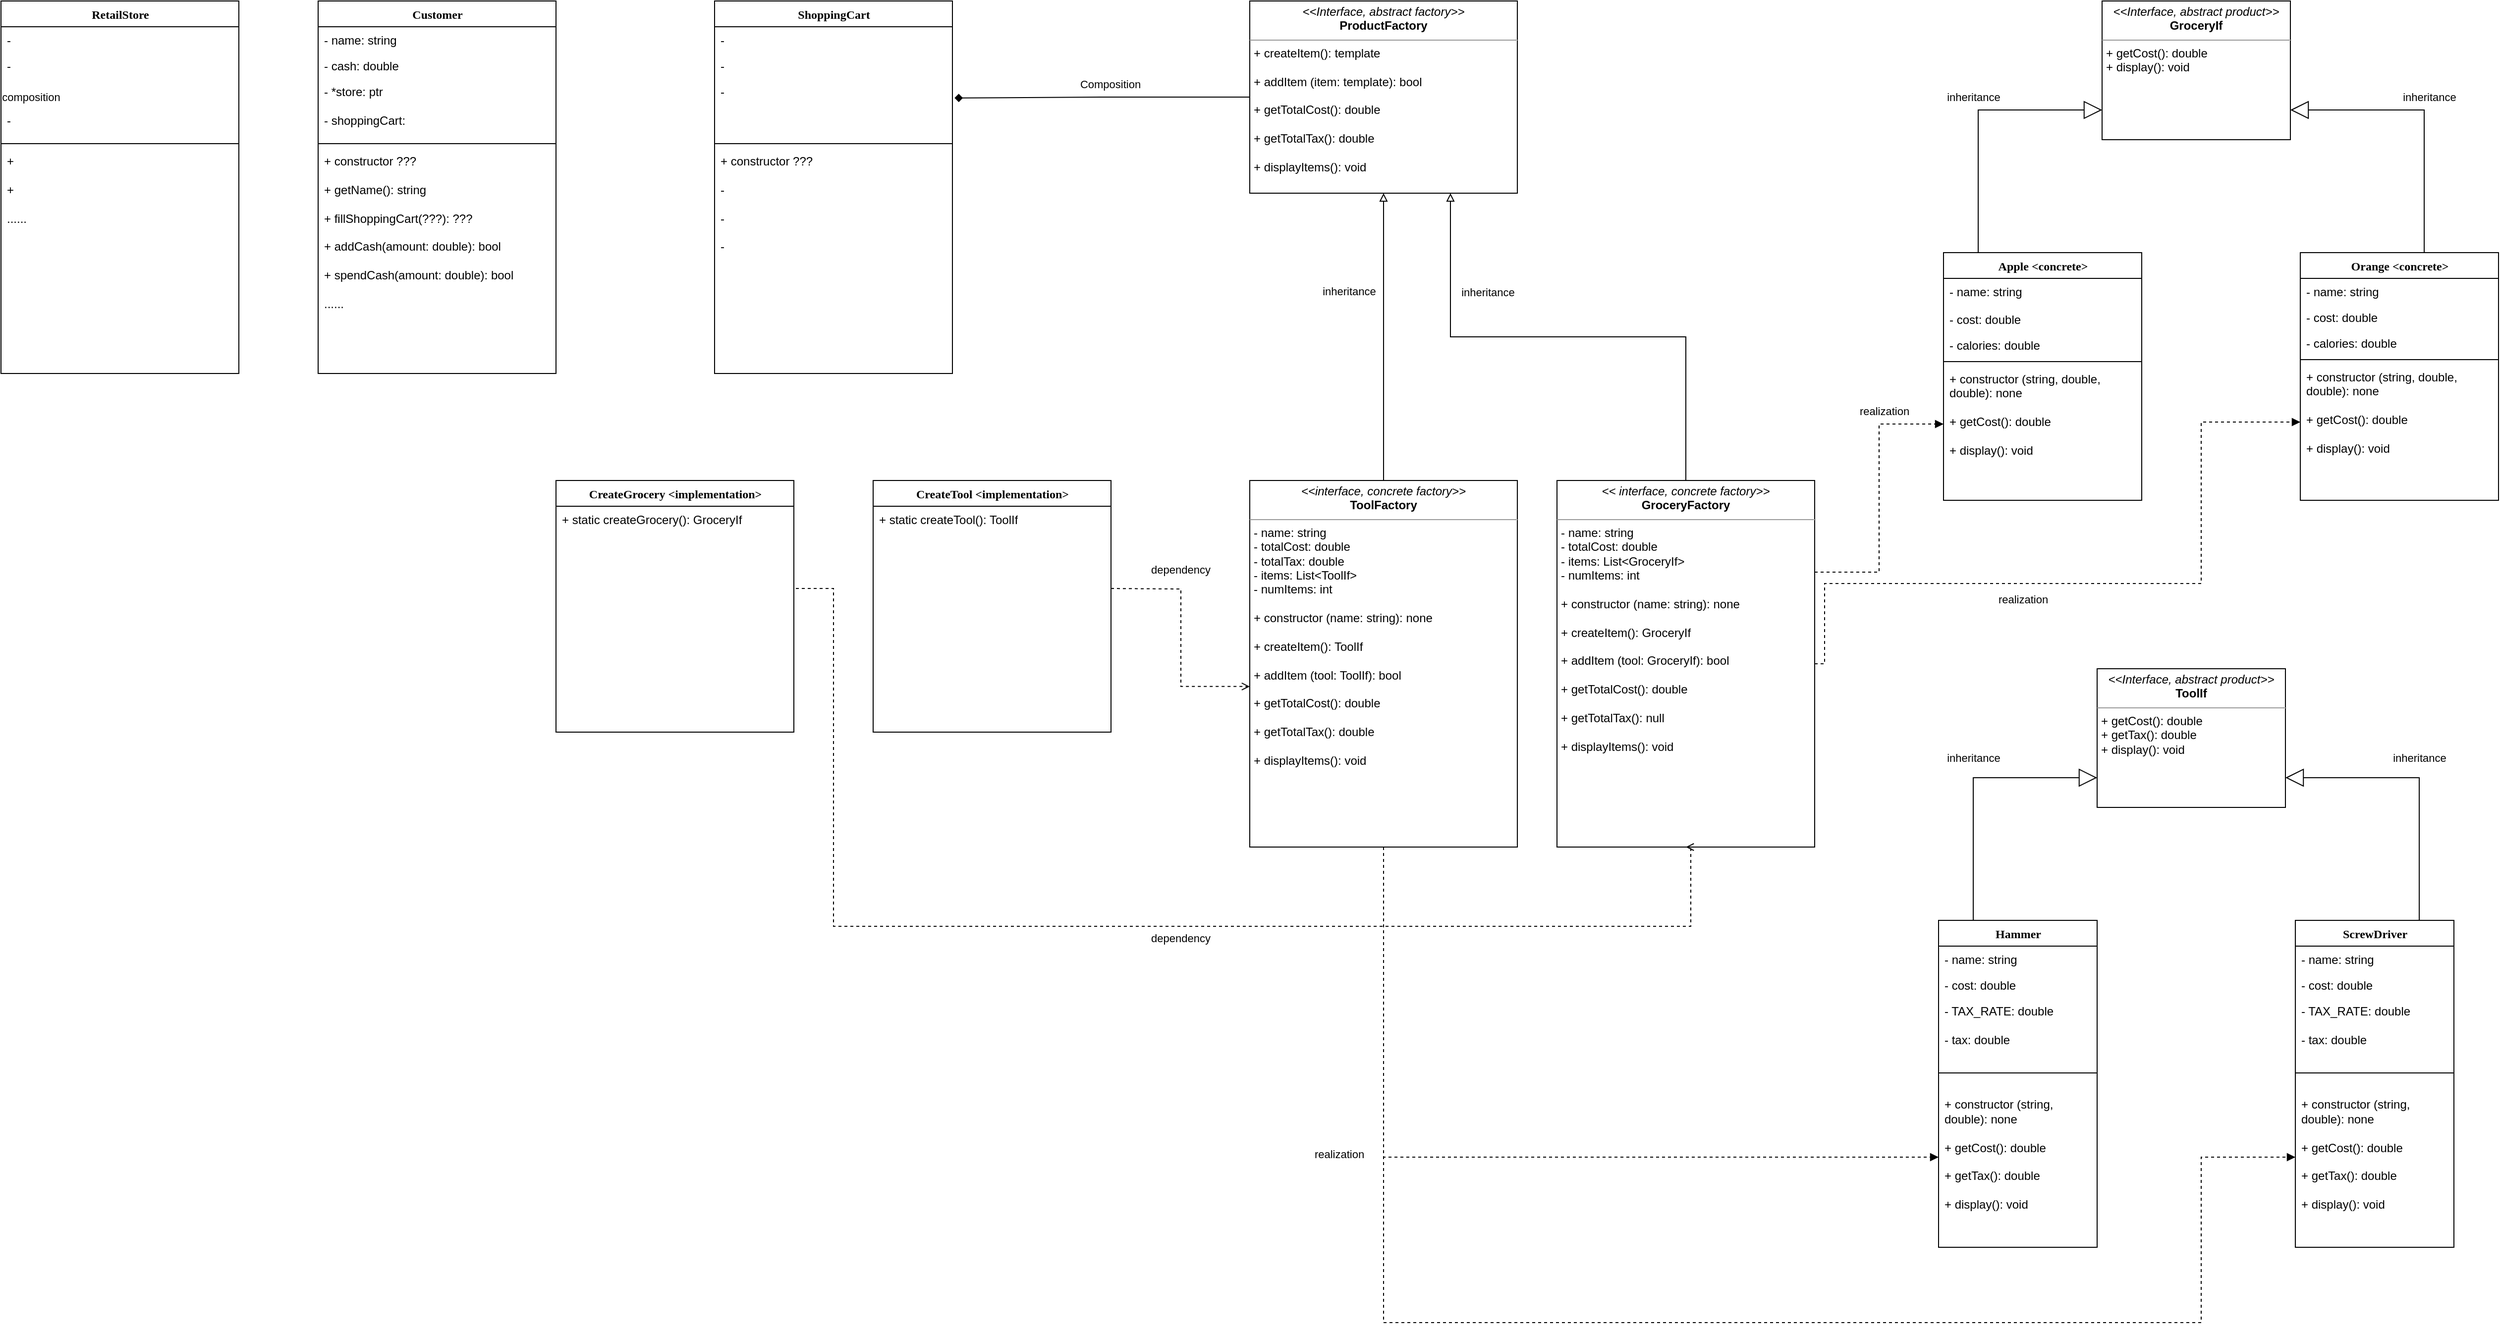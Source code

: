 <mxfile version="24.7.8">
  <diagram name="Page-1" id="6133507b-19e7-1e82-6fc7-422aa6c4b21f">
    <mxGraphModel dx="3761" dy="1200" grid="1" gridSize="10" guides="1" tooltips="1" connect="1" arrows="1" fold="1" page="0" pageScale="1" pageWidth="1100" pageHeight="850" background="none" math="0" shadow="0">
      <root>
        <mxCell id="0" />
        <mxCell id="1" parent="0" />
        <mxCell id="b94bc138ca980ef-13" style="edgeStyle=orthogonalEdgeStyle;rounded=0;html=1;labelBackgroundColor=none;startArrow=none;startFill=0;startSize=8;endArrow=block;endFill=0;endSize=16;fontFamily=Verdana;fontSize=12;" parent="1" source="235556782a83e6d0-1" target="b94bc138ca980ef-1" edge="1">
          <mxGeometry relative="1" as="geometry">
            <Array as="points">
              <mxPoint x="115" y="336" />
            </Array>
          </mxGeometry>
        </mxCell>
        <mxCell id="235556782a83e6d0-1" value="Apple &amp;lt;concrete&amp;gt;&lt;div&gt;&lt;br&gt;&lt;/div&gt;" style="swimlane;html=1;fontStyle=1;align=center;verticalAlign=top;childLayout=stackLayout;horizontal=1;startSize=26;horizontalStack=0;resizeParent=1;resizeLast=0;collapsible=1;marginBottom=0;swimlaneFillColor=default;rounded=0;shadow=0;comic=0;labelBackgroundColor=none;strokeWidth=1;fillColor=none;fontFamily=Verdana;fontSize=12" parent="1" vertex="1">
          <mxGeometry x="80" y="480" width="200" height="250" as="geometry">
            <mxRectangle x="80" y="480" width="70" height="30" as="alternateBounds" />
          </mxGeometry>
        </mxCell>
        <mxCell id="235556782a83e6d0-2" value="- name: string" style="text;html=1;strokeColor=none;fillColor=none;align=left;verticalAlign=top;spacingLeft=4;spacingRight=4;whiteSpace=wrap;overflow=hidden;rotatable=0;points=[[0,0.5],[1,0.5]];portConstraint=eastwest;" parent="235556782a83e6d0-1" vertex="1">
          <mxGeometry y="26" width="200" height="28" as="geometry" />
        </mxCell>
        <mxCell id="235556782a83e6d0-3" value="- cost: double" style="text;html=1;strokeColor=none;fillColor=none;align=left;verticalAlign=top;spacingLeft=4;spacingRight=4;whiteSpace=wrap;overflow=hidden;rotatable=0;points=[[0,0.5],[1,0.5]];portConstraint=eastwest;" parent="235556782a83e6d0-1" vertex="1">
          <mxGeometry y="54" width="200" height="26" as="geometry" />
        </mxCell>
        <mxCell id="235556782a83e6d0-5" value="- calories: double" style="text;html=1;strokeColor=none;fillColor=none;align=left;verticalAlign=top;spacingLeft=4;spacingRight=4;whiteSpace=wrap;overflow=hidden;rotatable=0;points=[[0,0.5],[1,0.5]];portConstraint=eastwest;" parent="235556782a83e6d0-1" vertex="1">
          <mxGeometry y="80" width="200" height="26" as="geometry" />
        </mxCell>
        <mxCell id="235556782a83e6d0-6" value="" style="line;html=1;strokeWidth=1;fillColor=none;align=left;verticalAlign=middle;spacingTop=-1;spacingLeft=3;spacingRight=3;rotatable=0;labelPosition=right;points=[];portConstraint=eastwest;" parent="235556782a83e6d0-1" vertex="1">
          <mxGeometry y="106" width="200" height="8" as="geometry" />
        </mxCell>
        <mxCell id="235556782a83e6d0-7" value="+ constructor (string, double, double): none&lt;div&gt;&lt;br&gt;&lt;/div&gt;&lt;div&gt;+ getCost(): double&lt;/div&gt;&lt;div&gt;&lt;br&gt;&lt;/div&gt;&lt;div&gt;+ display(): void&lt;/div&gt;" style="text;html=1;strokeColor=none;fillColor=none;align=left;verticalAlign=top;spacingLeft=4;spacingRight=4;whiteSpace=wrap;overflow=hidden;rotatable=0;points=[[0,0.5],[1,0.5]];portConstraint=eastwest;" parent="235556782a83e6d0-1" vertex="1">
          <mxGeometry y="114" width="200" height="118" as="geometry" />
        </mxCell>
        <mxCell id="b94bc138ca980ef-11" style="edgeStyle=orthogonalEdgeStyle;rounded=0;html=1;labelBackgroundColor=none;startArrow=none;startFill=0;startSize=8;endArrow=block;endFill=0;endSize=16;fontFamily=Verdana;fontSize=12;" parent="1" target="b94bc138ca980ef-1" edge="1">
          <mxGeometry relative="1" as="geometry">
            <Array as="points">
              <mxPoint x="565" y="336" />
            </Array>
            <mxPoint x="565.026" y="480" as="sourcePoint" />
          </mxGeometry>
        </mxCell>
        <mxCell id="b94bc138ca980ef-1" value="&lt;p style=&quot;margin:0px;margin-top:4px;text-align:center;&quot;&gt;&lt;i&gt;&amp;lt;&amp;lt;Interface, abstract product&amp;gt;&amp;gt;&lt;/i&gt;&lt;br&gt;&lt;b&gt;GroceryIf&lt;/b&gt;&lt;/p&gt;&lt;hr size=&quot;1&quot;&gt;&lt;p style=&quot;margin:0px;margin-left:4px;&quot;&gt;+ getCost(): double&lt;br&gt;+ display(): void&lt;/p&gt;" style="verticalAlign=top;align=left;overflow=fill;fontSize=12;fontFamily=Helvetica;html=1;rounded=0;shadow=0;comic=0;labelBackgroundColor=none;strokeWidth=1;fillColor=default;strokeColor=default;" parent="1" vertex="1">
          <mxGeometry x="240" y="226" width="190" height="140" as="geometry" />
        </mxCell>
        <mxCell id="1g8ejd1-ZrpE7FvbcSLg-5" value="Orange &amp;lt;concrete&amp;gt;" style="swimlane;html=1;fontStyle=1;align=center;verticalAlign=top;childLayout=stackLayout;horizontal=1;startSize=26;horizontalStack=0;resizeParent=1;resizeLast=0;collapsible=1;marginBottom=0;swimlaneFillColor=default;rounded=0;shadow=0;comic=0;labelBackgroundColor=none;strokeWidth=1;fillColor=none;fontFamily=Verdana;fontSize=12" parent="1" vertex="1">
          <mxGeometry x="440" y="480" width="200" height="250" as="geometry">
            <mxRectangle x="440" y="480" width="80" height="30" as="alternateBounds" />
          </mxGeometry>
        </mxCell>
        <mxCell id="1g8ejd1-ZrpE7FvbcSLg-6" value="- name: string" style="text;html=1;strokeColor=none;fillColor=none;align=left;verticalAlign=top;spacingLeft=4;spacingRight=4;whiteSpace=wrap;overflow=hidden;rotatable=0;points=[[0,0.5],[1,0.5]];portConstraint=eastwest;" parent="1g8ejd1-ZrpE7FvbcSLg-5" vertex="1">
          <mxGeometry y="26" width="200" height="26" as="geometry" />
        </mxCell>
        <mxCell id="1g8ejd1-ZrpE7FvbcSLg-7" value="- cost: double" style="text;html=1;strokeColor=none;fillColor=none;align=left;verticalAlign=top;spacingLeft=4;spacingRight=4;whiteSpace=wrap;overflow=hidden;rotatable=0;points=[[0,0.5],[1,0.5]];portConstraint=eastwest;" parent="1g8ejd1-ZrpE7FvbcSLg-5" vertex="1">
          <mxGeometry y="52" width="200" height="26" as="geometry" />
        </mxCell>
        <mxCell id="1g8ejd1-ZrpE7FvbcSLg-8" value="- calories: double" style="text;html=1;strokeColor=none;fillColor=none;align=left;verticalAlign=top;spacingLeft=4;spacingRight=4;whiteSpace=wrap;overflow=hidden;rotatable=0;points=[[0,0.5],[1,0.5]];portConstraint=eastwest;" parent="1g8ejd1-ZrpE7FvbcSLg-5" vertex="1">
          <mxGeometry y="78" width="200" height="26" as="geometry" />
        </mxCell>
        <mxCell id="1g8ejd1-ZrpE7FvbcSLg-9" value="" style="line;html=1;strokeWidth=1;fillColor=none;align=left;verticalAlign=middle;spacingTop=-1;spacingLeft=3;spacingRight=3;rotatable=0;labelPosition=right;points=[];portConstraint=eastwest;" parent="1g8ejd1-ZrpE7FvbcSLg-5" vertex="1">
          <mxGeometry y="104" width="200" height="8" as="geometry" />
        </mxCell>
        <mxCell id="1g8ejd1-ZrpE7FvbcSLg-10" value="+ constructor (string, double, double): none&lt;div&gt;&lt;br&gt;&lt;/div&gt;&lt;div&gt;+ getCost(): double&lt;/div&gt;&lt;div&gt;&lt;br&gt;&lt;/div&gt;&lt;div&gt;+ display(): void&lt;/div&gt;" style="text;html=1;strokeColor=none;fillColor=none;align=left;verticalAlign=top;spacingLeft=4;spacingRight=4;whiteSpace=wrap;overflow=hidden;rotatable=0;points=[[0,0.5],[1,0.5]];portConstraint=eastwest;" parent="1g8ejd1-ZrpE7FvbcSLg-5" vertex="1">
          <mxGeometry y="112" width="200" height="118" as="geometry" />
        </mxCell>
        <mxCell id="1g8ejd1-ZrpE7FvbcSLg-11" style="edgeStyle=orthogonalEdgeStyle;rounded=0;html=1;labelBackgroundColor=none;startArrow=none;startFill=0;startSize=8;endArrow=block;endFill=0;endSize=16;fontFamily=Verdana;fontSize=12;" parent="1" source="1g8ejd1-ZrpE7FvbcSLg-12" target="1g8ejd1-ZrpE7FvbcSLg-19" edge="1">
          <mxGeometry relative="1" as="geometry">
            <Array as="points">
              <mxPoint x="110" y="1010" />
            </Array>
          </mxGeometry>
        </mxCell>
        <mxCell id="1g8ejd1-ZrpE7FvbcSLg-85" value="inheritance" style="edgeLabel;html=1;align=center;verticalAlign=middle;resizable=0;points=[];" parent="1g8ejd1-ZrpE7FvbcSLg-11" vertex="1" connectable="0">
          <mxGeometry x="0.162" y="-1" relative="1" as="geometry">
            <mxPoint x="-13" y="-21" as="offset" />
          </mxGeometry>
        </mxCell>
        <mxCell id="1g8ejd1-ZrpE7FvbcSLg-12" value="Hammer" style="swimlane;html=1;fontStyle=1;align=center;verticalAlign=top;childLayout=stackLayout;horizontal=1;startSize=26;horizontalStack=0;resizeParent=1;resizeLast=0;collapsible=1;marginBottom=0;swimlaneFillColor=default;rounded=0;shadow=0;comic=0;labelBackgroundColor=none;strokeWidth=1;fillColor=none;fontFamily=Verdana;fontSize=12;movable=1;resizable=1;rotatable=1;deletable=1;editable=1;locked=0;connectable=1;swimlaneLine=1;" parent="1" vertex="1">
          <mxGeometry x="75" y="1154" width="160" height="330" as="geometry">
            <mxRectangle x="75" y="1154" width="90" height="30" as="alternateBounds" />
          </mxGeometry>
        </mxCell>
        <mxCell id="1g8ejd1-ZrpE7FvbcSLg-13" value="- name: string" style="text;html=1;strokeColor=none;fillColor=none;align=left;verticalAlign=top;spacingLeft=4;spacingRight=4;whiteSpace=wrap;overflow=hidden;rotatable=0;points=[[0,0.5],[1,0.5]];portConstraint=eastwest;" parent="1g8ejd1-ZrpE7FvbcSLg-12" vertex="1">
          <mxGeometry y="26" width="160" height="26" as="geometry" />
        </mxCell>
        <mxCell id="1g8ejd1-ZrpE7FvbcSLg-14" value="- cost: double" style="text;html=1;strokeColor=none;fillColor=none;align=left;verticalAlign=top;spacingLeft=4;spacingRight=4;whiteSpace=wrap;overflow=hidden;rotatable=0;points=[[0,0.5],[1,0.5]];portConstraint=eastwest;" parent="1g8ejd1-ZrpE7FvbcSLg-12" vertex="1">
          <mxGeometry y="52" width="160" height="26" as="geometry" />
        </mxCell>
        <mxCell id="1g8ejd1-ZrpE7FvbcSLg-15" value="- TAX_RATE: double&lt;div&gt;&lt;br&gt;&lt;/div&gt;&lt;div&gt;- tax: double&lt;/div&gt;" style="text;html=1;strokeColor=none;fillColor=none;align=left;verticalAlign=top;spacingLeft=4;spacingRight=4;whiteSpace=wrap;overflow=hidden;rotatable=0;points=[[0,0.5],[1,0.5]];portConstraint=eastwest;" parent="1g8ejd1-ZrpE7FvbcSLg-12" vertex="1">
          <mxGeometry y="78" width="160" height="72" as="geometry" />
        </mxCell>
        <mxCell id="1g8ejd1-ZrpE7FvbcSLg-16" value="" style="line;html=1;strokeWidth=1;fillColor=none;align=left;verticalAlign=middle;spacingTop=-1;spacingLeft=3;spacingRight=3;rotatable=0;labelPosition=right;points=[];portConstraint=eastwest;" parent="1g8ejd1-ZrpE7FvbcSLg-12" vertex="1">
          <mxGeometry y="150" width="160" height="8" as="geometry" />
        </mxCell>
        <mxCell id="1g8ejd1-ZrpE7FvbcSLg-17" value="&lt;div&gt;&lt;br&gt;&lt;/div&gt;+ constructor (string, double): none&lt;div&gt;&lt;br&gt;&lt;/div&gt;&lt;div&gt;+ getCost(): double&lt;/div&gt;&lt;div&gt;&lt;br&gt;&lt;/div&gt;&lt;div&gt;+ getTax(): double&lt;/div&gt;&lt;div&gt;&lt;br&gt;&lt;/div&gt;&lt;div&gt;+ display(): void&lt;/div&gt;" style="text;html=1;strokeColor=none;fillColor=none;align=left;verticalAlign=top;spacingLeft=4;spacingRight=4;whiteSpace=wrap;overflow=hidden;rotatable=0;points=[[0,0.5],[1,0.5]];portConstraint=eastwest;" parent="1g8ejd1-ZrpE7FvbcSLg-12" vertex="1">
          <mxGeometry y="158" width="160" height="162" as="geometry" />
        </mxCell>
        <mxCell id="1g8ejd1-ZrpE7FvbcSLg-18" style="edgeStyle=orthogonalEdgeStyle;rounded=0;html=1;labelBackgroundColor=none;startArrow=none;startFill=0;startSize=8;endArrow=block;endFill=0;endSize=16;fontFamily=Verdana;fontSize=12;" parent="1" target="1g8ejd1-ZrpE7FvbcSLg-19" edge="1">
          <mxGeometry relative="1" as="geometry">
            <Array as="points">
              <mxPoint x="560" y="1010" />
            </Array>
            <mxPoint x="560.026" y="1154" as="sourcePoint" />
          </mxGeometry>
        </mxCell>
        <mxCell id="1g8ejd1-ZrpE7FvbcSLg-19" value="&lt;p style=&quot;margin:0px;margin-top:4px;text-align:center;&quot;&gt;&lt;i&gt;&amp;lt;&amp;lt;Interface, abstract product&amp;gt;&amp;gt;&lt;/i&gt;&lt;br&gt;&lt;b&gt;ToolIf&lt;/b&gt;&lt;/p&gt;&lt;hr size=&quot;1&quot;&gt;&lt;p style=&quot;margin:0px;margin-left:4px;&quot;&gt;+ getCost(): double&lt;/p&gt;&lt;p style=&quot;margin:0px;margin-left:4px;&quot;&gt;+ getTax(): double&lt;br&gt;+ display(): void&lt;/p&gt;" style="verticalAlign=top;align=left;overflow=fill;fontSize=12;fontFamily=Helvetica;html=1;rounded=0;shadow=0;comic=0;labelBackgroundColor=none;strokeWidth=1;fillColor=default;strokeColor=default;" parent="1" vertex="1">
          <mxGeometry x="235" y="900" width="190" height="140" as="geometry" />
        </mxCell>
        <mxCell id="1g8ejd1-ZrpE7FvbcSLg-31" value="ScrewDriver" style="swimlane;html=1;fontStyle=1;align=center;verticalAlign=top;childLayout=stackLayout;horizontal=1;startSize=26;horizontalStack=0;resizeParent=1;resizeLast=0;collapsible=1;marginBottom=0;swimlaneFillColor=default;rounded=0;shadow=0;comic=0;labelBackgroundColor=none;strokeWidth=1;fillColor=none;fontFamily=Verdana;fontSize=12;movable=1;resizable=1;rotatable=1;deletable=1;editable=1;locked=0;connectable=1;swimlaneLine=1;" parent="1" vertex="1">
          <mxGeometry x="435" y="1154" width="160" height="330" as="geometry">
            <mxRectangle x="435" y="1154" width="90" height="30" as="alternateBounds" />
          </mxGeometry>
        </mxCell>
        <mxCell id="1g8ejd1-ZrpE7FvbcSLg-32" value="- name: string" style="text;html=1;strokeColor=none;fillColor=none;align=left;verticalAlign=top;spacingLeft=4;spacingRight=4;whiteSpace=wrap;overflow=hidden;rotatable=0;points=[[0,0.5],[1,0.5]];portConstraint=eastwest;" parent="1g8ejd1-ZrpE7FvbcSLg-31" vertex="1">
          <mxGeometry y="26" width="160" height="26" as="geometry" />
        </mxCell>
        <mxCell id="1g8ejd1-ZrpE7FvbcSLg-33" value="- cost: double" style="text;html=1;strokeColor=none;fillColor=none;align=left;verticalAlign=top;spacingLeft=4;spacingRight=4;whiteSpace=wrap;overflow=hidden;rotatable=0;points=[[0,0.5],[1,0.5]];portConstraint=eastwest;" parent="1g8ejd1-ZrpE7FvbcSLg-31" vertex="1">
          <mxGeometry y="52" width="160" height="26" as="geometry" />
        </mxCell>
        <mxCell id="1g8ejd1-ZrpE7FvbcSLg-34" value="- TAX_RATE: double&lt;div&gt;&lt;br&gt;&lt;/div&gt;&lt;div&gt;- tax: double&lt;/div&gt;" style="text;html=1;strokeColor=none;fillColor=none;align=left;verticalAlign=top;spacingLeft=4;spacingRight=4;whiteSpace=wrap;overflow=hidden;rotatable=0;points=[[0,0.5],[1,0.5]];portConstraint=eastwest;" parent="1g8ejd1-ZrpE7FvbcSLg-31" vertex="1">
          <mxGeometry y="78" width="160" height="72" as="geometry" />
        </mxCell>
        <mxCell id="1g8ejd1-ZrpE7FvbcSLg-35" value="" style="line;html=1;strokeWidth=1;fillColor=none;align=left;verticalAlign=middle;spacingTop=-1;spacingLeft=3;spacingRight=3;rotatable=0;labelPosition=right;points=[];portConstraint=eastwest;" parent="1g8ejd1-ZrpE7FvbcSLg-31" vertex="1">
          <mxGeometry y="150" width="160" height="8" as="geometry" />
        </mxCell>
        <mxCell id="1g8ejd1-ZrpE7FvbcSLg-36" value="&lt;div&gt;&lt;br&gt;&lt;/div&gt;+ constructor (string, double): none&lt;div&gt;&lt;br&gt;&lt;/div&gt;&lt;div&gt;+ getCost(): double&lt;/div&gt;&lt;div&gt;&lt;br&gt;&lt;/div&gt;&lt;div&gt;+ getTax(): double&lt;/div&gt;&lt;div&gt;&lt;br&gt;&lt;/div&gt;&lt;div&gt;+ display(): void&lt;/div&gt;" style="text;html=1;strokeColor=none;fillColor=none;align=left;verticalAlign=top;spacingLeft=4;spacingRight=4;whiteSpace=wrap;overflow=hidden;rotatable=0;points=[[0,0.5],[1,0.5]];portConstraint=eastwest;" parent="1g8ejd1-ZrpE7FvbcSLg-31" vertex="1">
          <mxGeometry y="158" width="160" height="162" as="geometry" />
        </mxCell>
        <mxCell id="1g8ejd1-ZrpE7FvbcSLg-38" value="&lt;p style=&quot;margin:0px;margin-top:4px;text-align:center;&quot;&gt;&lt;i&gt;&amp;lt;&amp;lt;Interface, abstract factory&amp;gt;&amp;gt;&lt;/i&gt;&lt;br&gt;&lt;b&gt;ProductFactory&lt;/b&gt;&lt;/p&gt;&lt;hr size=&quot;1&quot;&gt;&lt;p style=&quot;margin:0px;margin-left:4px;&quot;&gt;+ createItem(): template&lt;/p&gt;&lt;p style=&quot;margin:0px;margin-left:4px;&quot;&gt;&lt;br&gt;&lt;/p&gt;&lt;p style=&quot;margin:0px;margin-left:4px;&quot;&gt;+ addItem (item: template): bool&lt;/p&gt;&lt;p style=&quot;margin:0px;margin-left:4px;&quot;&gt;&lt;br&gt;&lt;/p&gt;&lt;p style=&quot;margin:0px;margin-left:4px;&quot;&gt;+ getTotalCost(): double&lt;/p&gt;&lt;p style=&quot;margin:0px;margin-left:4px;&quot;&gt;&lt;br&gt;&lt;/p&gt;&lt;p style=&quot;margin:0px;margin-left:4px;&quot;&gt;+ getTotalTax(): double&lt;/p&gt;&lt;p style=&quot;margin:0px;margin-left:4px;&quot;&gt;&lt;br&gt;&lt;/p&gt;&lt;p style=&quot;margin:0px;margin-left:4px;&quot;&gt;+ displayItems(): void&lt;/p&gt;" style="verticalAlign=top;align=left;overflow=fill;fontSize=12;fontFamily=Helvetica;html=1;rounded=0;shadow=0;comic=0;labelBackgroundColor=none;strokeWidth=1;fillColor=default;strokeColor=default;" parent="1" vertex="1">
          <mxGeometry x="-620" y="226" width="270" height="194" as="geometry" />
        </mxCell>
        <mxCell id="1g8ejd1-ZrpE7FvbcSLg-53" style="edgeStyle=orthogonalEdgeStyle;rounded=0;orthogonalLoop=1;jettySize=auto;html=1;entryX=0;entryY=0.5;entryDx=0;entryDy=0;dashed=1;endArrow=block;endFill=1;exitX=0.5;exitY=1;exitDx=0;exitDy=0;" parent="1" source="1g8ejd1-ZrpE7FvbcSLg-39" target="1g8ejd1-ZrpE7FvbcSLg-17" edge="1">
          <mxGeometry relative="1" as="geometry">
            <Array as="points">
              <mxPoint x="-485" y="1393" />
            </Array>
          </mxGeometry>
        </mxCell>
        <mxCell id="1g8ejd1-ZrpE7FvbcSLg-55" style="edgeStyle=orthogonalEdgeStyle;rounded=0;orthogonalLoop=1;jettySize=auto;html=1;entryX=0;entryY=0.5;entryDx=0;entryDy=0;dashed=1;endArrow=block;endFill=1;exitX=0.5;exitY=1;exitDx=0;exitDy=0;" parent="1" source="1g8ejd1-ZrpE7FvbcSLg-39" target="1g8ejd1-ZrpE7FvbcSLg-36" edge="1">
          <mxGeometry relative="1" as="geometry">
            <mxPoint x="-655" y="1490" as="targetPoint" />
            <Array as="points">
              <mxPoint x="-485" y="1560" />
              <mxPoint x="340" y="1560" />
              <mxPoint x="340" y="1393" />
            </Array>
          </mxGeometry>
        </mxCell>
        <mxCell id="1g8ejd1-ZrpE7FvbcSLg-78" value="dependency" style="edgeLabel;html=1;align=center;verticalAlign=middle;resizable=0;points=[];" parent="1g8ejd1-ZrpE7FvbcSLg-55" vertex="1" connectable="0">
          <mxGeometry x="-0.91" y="1" relative="1" as="geometry">
            <mxPoint x="-206" y="-351" as="offset" />
          </mxGeometry>
        </mxCell>
        <mxCell id="1g8ejd1-ZrpE7FvbcSLg-39" value="&lt;p style=&quot;margin:0px;margin-top:4px;text-align:center;&quot;&gt;&lt;i&gt;&amp;lt;&amp;lt;interface, concrete factory&amp;gt;&amp;gt;&lt;/i&gt;&lt;br&gt;&lt;b&gt;ToolFactory&lt;/b&gt;&lt;/p&gt;&lt;hr size=&quot;1&quot;&gt;&lt;p style=&quot;margin:0px;margin-left:4px;&quot;&gt;- name: string&lt;/p&gt;&lt;p style=&quot;margin:0px;margin-left:4px;&quot;&gt;- totalCost: double&lt;/p&gt;&lt;p style=&quot;margin:0px;margin-left:4px;&quot;&gt;- totalTax: double&lt;/p&gt;&lt;p style=&quot;margin:0px;margin-left:4px;&quot;&gt;- items: List&amp;lt;ToolIf&amp;gt;&lt;/p&gt;&lt;p style=&quot;margin:0px;margin-left:4px;&quot;&gt;- numItems: int&lt;/p&gt;&lt;p style=&quot;margin:0px;margin-left:4px;&quot;&gt;&lt;br&gt;&lt;/p&gt;&lt;p style=&quot;margin:0px;margin-left:4px;&quot;&gt;+ constructor (name: string): none&lt;/p&gt;&lt;p style=&quot;margin:0px;margin-left:4px;&quot;&gt;&lt;br&gt;&lt;/p&gt;&lt;p style=&quot;margin:0px;margin-left:4px;&quot;&gt;+ createItem(): ToolIf&lt;/p&gt;&lt;p style=&quot;margin:0px;margin-left:4px;&quot;&gt;&lt;br&gt;&lt;/p&gt;&lt;p style=&quot;margin:0px;margin-left:4px;&quot;&gt;+ addItem (tool: ToolIf): bool&lt;/p&gt;&lt;p style=&quot;margin:0px;margin-left:4px;&quot;&gt;&lt;br&gt;&lt;/p&gt;&lt;p style=&quot;margin:0px;margin-left:4px;&quot;&gt;+ getTotalCost(): double&lt;/p&gt;&lt;p style=&quot;margin:0px;margin-left:4px;&quot;&gt;&lt;br&gt;&lt;/p&gt;&lt;p style=&quot;margin:0px;margin-left:4px;&quot;&gt;+ getTotalTax(): double&lt;/p&gt;&lt;p style=&quot;margin:0px;margin-left:4px;&quot;&gt;&lt;br&gt;&lt;/p&gt;&lt;p style=&quot;margin:0px;margin-left:4px;&quot;&gt;+ displayItems(): void&lt;/p&gt;&lt;p style=&quot;margin:0px;margin-left:4px;&quot;&gt;&lt;br&gt;&lt;/p&gt;" style="verticalAlign=top;align=left;overflow=fill;fontSize=12;fontFamily=Helvetica;html=1;rounded=0;shadow=0;comic=0;labelBackgroundColor=none;strokeWidth=1;fillColor=default;strokeColor=default;" parent="1" vertex="1">
          <mxGeometry x="-620" y="710" width="270" height="370" as="geometry" />
        </mxCell>
        <mxCell id="1g8ejd1-ZrpE7FvbcSLg-49" style="edgeStyle=orthogonalEdgeStyle;rounded=0;orthogonalLoop=1;jettySize=auto;html=1;exitX=0.5;exitY=0;exitDx=0;exitDy=0;entryX=0.75;entryY=1;entryDx=0;entryDy=0;endArrow=block;endFill=0;" parent="1" source="1g8ejd1-ZrpE7FvbcSLg-40" target="1g8ejd1-ZrpE7FvbcSLg-38" edge="1">
          <mxGeometry relative="1" as="geometry">
            <mxPoint x="-430" y="560" as="targetPoint" />
          </mxGeometry>
        </mxCell>
        <mxCell id="1g8ejd1-ZrpE7FvbcSLg-52" style="edgeStyle=orthogonalEdgeStyle;rounded=0;orthogonalLoop=1;jettySize=auto;html=1;exitX=1;exitY=0.25;exitDx=0;exitDy=0;entryX=0;entryY=0.5;entryDx=0;entryDy=0;dashed=1;endArrow=block;endFill=1;" parent="1" source="1g8ejd1-ZrpE7FvbcSLg-40" target="235556782a83e6d0-7" edge="1">
          <mxGeometry relative="1" as="geometry" />
        </mxCell>
        <mxCell id="1g8ejd1-ZrpE7FvbcSLg-40" value="&lt;p style=&quot;margin:0px;margin-top:4px;text-align:center;&quot;&gt;&lt;i&gt;&amp;lt;&amp;lt;&lt;/i&gt;&lt;i&gt;&amp;nbsp;interface&lt;/i&gt;&lt;i&gt;, concrete factory&amp;gt;&amp;gt;&lt;/i&gt;&lt;br&gt;&lt;b&gt;GroceryFactory&lt;/b&gt;&lt;/p&gt;&lt;hr size=&quot;1&quot;&gt;&lt;p style=&quot;margin: 0px 0px 0px 4px;&quot;&gt;- name: string&lt;/p&gt;&lt;p style=&quot;margin: 0px 0px 0px 4px;&quot;&gt;- totalCost: double&lt;/p&gt;&lt;p style=&quot;margin: 0px 0px 0px 4px;&quot;&gt;- items: List&amp;lt;GroceryIf&amp;gt;&lt;/p&gt;&lt;p style=&quot;margin: 0px 0px 0px 4px;&quot;&gt;- numItems: int&lt;/p&gt;&lt;p style=&quot;margin: 0px 0px 0px 4px;&quot;&gt;&lt;br&gt;&lt;/p&gt;&lt;p style=&quot;margin: 0px 0px 0px 4px;&quot;&gt;+ constructor (name: string): none&lt;/p&gt;&lt;p style=&quot;margin: 0px 0px 0px 4px;&quot;&gt;&lt;br&gt;&lt;/p&gt;&lt;p style=&quot;margin: 0px 0px 0px 4px;&quot;&gt;+ createItem(): GroceryIf&lt;/p&gt;&lt;p style=&quot;margin: 0px 0px 0px 4px;&quot;&gt;&lt;br&gt;&lt;/p&gt;&lt;p style=&quot;margin: 0px 0px 0px 4px;&quot;&gt;+ addItem (tool: GroceryIf): bool&lt;/p&gt;&lt;p style=&quot;margin: 0px 0px 0px 4px;&quot;&gt;&lt;br&gt;&lt;/p&gt;&lt;p style=&quot;margin: 0px 0px 0px 4px;&quot;&gt;+ getTotalCost(): double&lt;/p&gt;&lt;p style=&quot;margin: 0px 0px 0px 4px;&quot;&gt;&lt;br&gt;&lt;/p&gt;&lt;p style=&quot;margin: 0px 0px 0px 4px;&quot;&gt;+ getTotalTax(): null&lt;/p&gt;&lt;p style=&quot;margin: 0px 0px 0px 4px;&quot;&gt;&lt;br&gt;&lt;/p&gt;&lt;p style=&quot;margin: 0px 0px 0px 4px;&quot;&gt;+ displayItems(): void&lt;/p&gt;" style="verticalAlign=top;align=left;overflow=fill;fontSize=12;fontFamily=Helvetica;html=1;rounded=0;shadow=0;comic=0;labelBackgroundColor=none;strokeWidth=1;fillColor=default;strokeColor=default;" parent="1" vertex="1">
          <mxGeometry x="-310" y="710" width="260" height="370" as="geometry" />
        </mxCell>
        <mxCell id="1g8ejd1-ZrpE7FvbcSLg-46" value="" style="endArrow=block;html=1;rounded=0;entryX=0.5;entryY=1;entryDx=0;entryDy=0;exitX=0.5;exitY=0;exitDx=0;exitDy=0;endFill=0;" parent="1" source="1g8ejd1-ZrpE7FvbcSLg-39" target="1g8ejd1-ZrpE7FvbcSLg-38" edge="1">
          <mxGeometry width="50" height="50" relative="1" as="geometry">
            <mxPoint x="-500" y="590" as="sourcePoint" />
            <mxPoint x="-450" y="540" as="targetPoint" />
            <Array as="points">
              <mxPoint x="-485" y="570" />
            </Array>
          </mxGeometry>
        </mxCell>
        <mxCell id="1g8ejd1-ZrpE7FvbcSLg-81" value="inheritance" style="edgeLabel;html=1;align=center;verticalAlign=middle;resizable=0;points=[];" parent="1g8ejd1-ZrpE7FvbcSLg-46" vertex="1" connectable="0">
          <mxGeometry x="0.463" y="1" relative="1" as="geometry">
            <mxPoint x="-34" y="21" as="offset" />
          </mxGeometry>
        </mxCell>
        <mxCell id="1g8ejd1-ZrpE7FvbcSLg-50" style="edgeStyle=orthogonalEdgeStyle;rounded=0;orthogonalLoop=1;jettySize=auto;html=1;entryX=0;entryY=0.5;entryDx=0;entryDy=0;dashed=1;endArrow=block;endFill=1;exitX=1;exitY=0.5;exitDx=0;exitDy=0;" parent="1" source="1g8ejd1-ZrpE7FvbcSLg-40" target="1g8ejd1-ZrpE7FvbcSLg-10" edge="1">
          <mxGeometry relative="1" as="geometry">
            <mxPoint x="-30" y="814" as="sourcePoint" />
            <mxPoint x="360" y="660" as="targetPoint" />
            <Array as="points">
              <mxPoint x="-40" y="814" />
              <mxPoint x="340" y="814" />
              <mxPoint x="340" y="651" />
            </Array>
          </mxGeometry>
        </mxCell>
        <mxCell id="1g8ejd1-ZrpE7FvbcSLg-60" value="Customer" style="swimlane;html=1;fontStyle=1;align=center;verticalAlign=top;childLayout=stackLayout;horizontal=1;startSize=26;horizontalStack=0;resizeParent=1;resizeLast=0;collapsible=1;marginBottom=0;swimlaneFillColor=default;rounded=0;shadow=0;comic=0;labelBackgroundColor=none;strokeWidth=1;fillColor=none;fontFamily=Verdana;fontSize=12" parent="1" vertex="1">
          <mxGeometry x="-1560" y="226" width="240" height="376" as="geometry">
            <mxRectangle x="-1000" y="226" width="70" height="30" as="alternateBounds" />
          </mxGeometry>
        </mxCell>
        <mxCell id="1g8ejd1-ZrpE7FvbcSLg-61" value="- name: string" style="text;html=1;strokeColor=none;fillColor=none;align=left;verticalAlign=top;spacingLeft=4;spacingRight=4;whiteSpace=wrap;overflow=hidden;rotatable=0;points=[[0,0.5],[1,0.5]];portConstraint=eastwest;" parent="1g8ejd1-ZrpE7FvbcSLg-60" vertex="1">
          <mxGeometry y="26" width="240" height="26" as="geometry" />
        </mxCell>
        <mxCell id="1g8ejd1-ZrpE7FvbcSLg-62" value="- cash: double" style="text;html=1;strokeColor=none;fillColor=none;align=left;verticalAlign=top;spacingLeft=4;spacingRight=4;whiteSpace=wrap;overflow=hidden;rotatable=0;points=[[0,0.5],[1,0.5]];portConstraint=eastwest;" parent="1g8ejd1-ZrpE7FvbcSLg-60" vertex="1">
          <mxGeometry y="52" width="240" height="26" as="geometry" />
        </mxCell>
        <mxCell id="1g8ejd1-ZrpE7FvbcSLg-63" value="- *store: ptr&lt;div&gt;&lt;br&gt;&lt;/div&gt;&lt;div&gt;- shoppingCart:&amp;nbsp;&lt;/div&gt;" style="text;html=1;strokeColor=none;fillColor=none;align=left;verticalAlign=top;spacingLeft=4;spacingRight=4;whiteSpace=wrap;overflow=hidden;rotatable=0;points=[[0,0.5],[1,0.5]];portConstraint=eastwest;" parent="1g8ejd1-ZrpE7FvbcSLg-60" vertex="1">
          <mxGeometry y="78" width="240" height="62" as="geometry" />
        </mxCell>
        <mxCell id="1g8ejd1-ZrpE7FvbcSLg-64" value="" style="line;html=1;strokeWidth=1;fillColor=none;align=left;verticalAlign=middle;spacingTop=-1;spacingLeft=3;spacingRight=3;rotatable=0;labelPosition=right;points=[];portConstraint=eastwest;" parent="1g8ejd1-ZrpE7FvbcSLg-60" vertex="1">
          <mxGeometry y="140" width="240" height="8" as="geometry" />
        </mxCell>
        <mxCell id="1g8ejd1-ZrpE7FvbcSLg-65" value="+ constructor ???&lt;div&gt;&lt;br&gt;&lt;/div&gt;&lt;div&gt;+ getName(): string&lt;/div&gt;&lt;div&gt;&lt;br&gt;&lt;/div&gt;&lt;div&gt;+ fillShoppingCart(???): ???&lt;/div&gt;&lt;div&gt;&lt;br&gt;&lt;/div&gt;&lt;div&gt;+ addCash(amount: double): bool&lt;/div&gt;&lt;div&gt;&lt;br&gt;&lt;/div&gt;&lt;div&gt;+ spendCash(amount: double): bool&lt;/div&gt;&lt;div&gt;&lt;br&gt;&lt;/div&gt;&lt;div&gt;......&lt;/div&gt;" style="text;html=1;strokeColor=none;fillColor=none;align=left;verticalAlign=top;spacingLeft=4;spacingRight=4;whiteSpace=wrap;overflow=hidden;rotatable=0;points=[[0,0.5],[1,0.5]];portConstraint=eastwest;" parent="1g8ejd1-ZrpE7FvbcSLg-60" vertex="1">
          <mxGeometry y="148" width="240" height="228" as="geometry" />
        </mxCell>
        <mxCell id="1g8ejd1-ZrpE7FvbcSLg-66" value="ShoppingCart" style="swimlane;html=1;fontStyle=1;align=center;verticalAlign=top;childLayout=stackLayout;horizontal=1;startSize=26;horizontalStack=0;resizeParent=1;resizeLast=0;collapsible=1;marginBottom=0;swimlaneFillColor=default;rounded=0;shadow=0;comic=0;labelBackgroundColor=none;strokeWidth=1;fillColor=none;fontFamily=Verdana;fontSize=12" parent="1" vertex="1">
          <mxGeometry x="-1160" y="226" width="240" height="376" as="geometry">
            <mxRectangle x="-1000" y="710" width="70" height="30" as="alternateBounds" />
          </mxGeometry>
        </mxCell>
        <mxCell id="1g8ejd1-ZrpE7FvbcSLg-67" value="-" style="text;html=1;strokeColor=none;fillColor=none;align=left;verticalAlign=top;spacingLeft=4;spacingRight=4;whiteSpace=wrap;overflow=hidden;rotatable=0;points=[[0,0.5],[1,0.5]];portConstraint=eastwest;" parent="1g8ejd1-ZrpE7FvbcSLg-66" vertex="1">
          <mxGeometry y="26" width="240" height="26" as="geometry" />
        </mxCell>
        <mxCell id="1g8ejd1-ZrpE7FvbcSLg-68" value="-" style="text;html=1;strokeColor=none;fillColor=none;align=left;verticalAlign=top;spacingLeft=4;spacingRight=4;whiteSpace=wrap;overflow=hidden;rotatable=0;points=[[0,0.5],[1,0.5]];portConstraint=eastwest;" parent="1g8ejd1-ZrpE7FvbcSLg-66" vertex="1">
          <mxGeometry y="52" width="240" height="26" as="geometry" />
        </mxCell>
        <mxCell id="1g8ejd1-ZrpE7FvbcSLg-69" value="-" style="text;html=1;strokeColor=none;fillColor=none;align=left;verticalAlign=top;spacingLeft=4;spacingRight=4;whiteSpace=wrap;overflow=hidden;rotatable=0;points=[[0,0.5],[1,0.5]];portConstraint=eastwest;" parent="1g8ejd1-ZrpE7FvbcSLg-66" vertex="1">
          <mxGeometry y="78" width="240" height="62" as="geometry" />
        </mxCell>
        <mxCell id="1g8ejd1-ZrpE7FvbcSLg-70" value="" style="line;html=1;strokeWidth=1;fillColor=none;align=left;verticalAlign=middle;spacingTop=-1;spacingLeft=3;spacingRight=3;rotatable=0;labelPosition=right;points=[];portConstraint=eastwest;" parent="1g8ejd1-ZrpE7FvbcSLg-66" vertex="1">
          <mxGeometry y="140" width="240" height="8" as="geometry" />
        </mxCell>
        <mxCell id="1g8ejd1-ZrpE7FvbcSLg-71" value="+ constructor ???&lt;div&gt;&lt;br&gt;&lt;/div&gt;&lt;div&gt;-&lt;/div&gt;&lt;div&gt;&lt;br&gt;&lt;/div&gt;&lt;div&gt;-&lt;/div&gt;&lt;div&gt;&lt;br&gt;&lt;/div&gt;&lt;div&gt;-&lt;/div&gt;&lt;div&gt;&lt;br&gt;&lt;/div&gt;" style="text;html=1;strokeColor=none;fillColor=none;align=left;verticalAlign=top;spacingLeft=4;spacingRight=4;whiteSpace=wrap;overflow=hidden;rotatable=0;points=[[0,0.5],[1,0.5]];portConstraint=eastwest;" parent="1g8ejd1-ZrpE7FvbcSLg-66" vertex="1">
          <mxGeometry y="148" width="240" height="228" as="geometry" />
        </mxCell>
        <mxCell id="1g8ejd1-ZrpE7FvbcSLg-79" value="realization" style="edgeLabel;html=1;align=center;verticalAlign=middle;resizable=0;points=[];" parent="1" vertex="1" connectable="0">
          <mxGeometry x="160.004" y="829.998" as="geometry" />
        </mxCell>
        <mxCell id="1g8ejd1-ZrpE7FvbcSLg-80" value="realization" style="edgeLabel;html=1;align=center;verticalAlign=middle;resizable=0;points=[];" parent="1" vertex="1" connectable="0">
          <mxGeometry x="20.004" y="639.998" as="geometry" />
        </mxCell>
        <mxCell id="1g8ejd1-ZrpE7FvbcSLg-82" value="inheritance" style="edgeLabel;html=1;align=center;verticalAlign=middle;resizable=0;points=[];" parent="1" vertex="1" connectable="0">
          <mxGeometry x="-380.0" y="519.999" as="geometry" />
        </mxCell>
        <mxCell id="1g8ejd1-ZrpE7FvbcSLg-83" value="inheritance" style="edgeLabel;html=1;align=center;verticalAlign=middle;resizable=0;points=[];" parent="1" vertex="1" connectable="0">
          <mxGeometry x="110.0" y="322.999" as="geometry" />
        </mxCell>
        <mxCell id="1g8ejd1-ZrpE7FvbcSLg-84" value="inheritance" style="edgeLabel;html=1;align=center;verticalAlign=middle;resizable=0;points=[];" parent="1" vertex="1" connectable="0">
          <mxGeometry x="570.0" y="322.999" as="geometry" />
        </mxCell>
        <mxCell id="1g8ejd1-ZrpE7FvbcSLg-86" value="inheritance" style="edgeLabel;html=1;align=center;verticalAlign=middle;resizable=0;points=[];" parent="1" vertex="1" connectable="0">
          <mxGeometry x="560.002" y="990" as="geometry" />
        </mxCell>
        <mxCell id="1g8ejd1-ZrpE7FvbcSLg-88" value="realization" style="edgeLabel;html=1;align=center;verticalAlign=middle;resizable=0;points=[];" parent="1" vertex="1" connectable="0">
          <mxGeometry x="-529.996" y="1390.001" as="geometry" />
        </mxCell>
        <mxCell id="1g8ejd1-ZrpE7FvbcSLg-90" value="dependency" style="edgeLabel;html=1;align=center;verticalAlign=middle;resizable=0;points=[];" parent="1" vertex="1" connectable="0">
          <mxGeometry x="-689.996" y="1170.001" as="geometry">
            <mxPoint y="2" as="offset" />
          </mxGeometry>
        </mxCell>
        <mxCell id="1g8ejd1-ZrpE7FvbcSLg-91" value="RetailStore" style="swimlane;html=1;fontStyle=1;align=center;verticalAlign=top;childLayout=stackLayout;horizontal=1;startSize=26;horizontalStack=0;resizeParent=1;resizeLast=0;collapsible=1;marginBottom=0;swimlaneFillColor=default;rounded=0;shadow=0;comic=0;labelBackgroundColor=none;strokeWidth=1;fillColor=none;fontFamily=Verdana;fontSize=12" parent="1" vertex="1">
          <mxGeometry x="-1880" y="226" width="240" height="376" as="geometry">
            <mxRectangle x="-1380" y="226" width="70" height="30" as="alternateBounds" />
          </mxGeometry>
        </mxCell>
        <mxCell id="1g8ejd1-ZrpE7FvbcSLg-92" value="-&amp;nbsp;" style="text;html=1;strokeColor=none;fillColor=none;align=left;verticalAlign=top;spacingLeft=4;spacingRight=4;whiteSpace=wrap;overflow=hidden;rotatable=0;points=[[0,0.5],[1,0.5]];portConstraint=eastwest;" parent="1g8ejd1-ZrpE7FvbcSLg-91" vertex="1">
          <mxGeometry y="26" width="240" height="26" as="geometry" />
        </mxCell>
        <mxCell id="1g8ejd1-ZrpE7FvbcSLg-93" value="-&amp;nbsp;" style="text;html=1;strokeColor=none;fillColor=none;align=left;verticalAlign=top;spacingLeft=4;spacingRight=4;whiteSpace=wrap;overflow=hidden;rotatable=0;points=[[0,0.5],[1,0.5]];portConstraint=eastwest;" parent="1g8ejd1-ZrpE7FvbcSLg-91" vertex="1">
          <mxGeometry y="52" width="240" height="26" as="geometry" />
        </mxCell>
        <mxCell id="1g8ejd1-ZrpE7FvbcSLg-94" value="-&amp;nbsp;&lt;div&gt;&lt;br&gt;&lt;/div&gt;&lt;div&gt;-&amp;nbsp;&lt;/div&gt;" style="text;html=1;strokeColor=none;fillColor=none;align=left;verticalAlign=top;spacingLeft=4;spacingRight=4;whiteSpace=wrap;overflow=hidden;rotatable=0;points=[[0,0.5],[1,0.5]];portConstraint=eastwest;" parent="1g8ejd1-ZrpE7FvbcSLg-91" vertex="1">
          <mxGeometry y="78" width="240" height="62" as="geometry" />
        </mxCell>
        <mxCell id="1g8ejd1-ZrpE7FvbcSLg-95" value="" style="line;html=1;strokeWidth=1;fillColor=none;align=left;verticalAlign=middle;spacingTop=-1;spacingLeft=3;spacingRight=3;rotatable=0;labelPosition=right;points=[];portConstraint=eastwest;" parent="1g8ejd1-ZrpE7FvbcSLg-91" vertex="1">
          <mxGeometry y="140" width="240" height="8" as="geometry" />
        </mxCell>
        <mxCell id="1g8ejd1-ZrpE7FvbcSLg-96" value="+&amp;nbsp;&lt;div&gt;&lt;br&gt;&lt;/div&gt;&lt;div&gt;+&amp;nbsp;&lt;/div&gt;&lt;div&gt;&lt;br&gt;&lt;/div&gt;&lt;div&gt;......&lt;/div&gt;" style="text;html=1;strokeColor=none;fillColor=none;align=left;verticalAlign=top;spacingLeft=4;spacingRight=4;whiteSpace=wrap;overflow=hidden;rotatable=0;points=[[0,0.5],[1,0.5]];portConstraint=eastwest;" parent="1g8ejd1-ZrpE7FvbcSLg-91" vertex="1">
          <mxGeometry y="148" width="240" height="228" as="geometry" />
        </mxCell>
        <mxCell id="1g8ejd1-ZrpE7FvbcSLg-98" value="composition" style="edgeLabel;html=1;align=center;verticalAlign=middle;resizable=0;points=[];" parent="1" vertex="1" connectable="0">
          <mxGeometry x="-1849.999" y="322.996" as="geometry" />
        </mxCell>
        <mxCell id="YRLN23Hx4dcdWr94HnHW-1" value="CreateGrocery &amp;lt;implementation&amp;gt;" style="swimlane;html=1;fontStyle=1;align=center;verticalAlign=top;childLayout=stackLayout;horizontal=1;startSize=26;horizontalStack=0;resizeParent=1;resizeLast=0;collapsible=1;marginBottom=0;swimlaneFillColor=default;rounded=0;shadow=0;comic=0;labelBackgroundColor=none;strokeWidth=1;fillColor=none;fontFamily=Verdana;fontSize=12" parent="1" vertex="1">
          <mxGeometry x="-1320" y="710" width="240" height="254" as="geometry">
            <mxRectangle x="-1000" y="710" width="70" height="30" as="alternateBounds" />
          </mxGeometry>
        </mxCell>
        <mxCell id="YRLN23Hx4dcdWr94HnHW-6" value="+ static createGrocery(): GroceryIf&lt;br&gt;&lt;div&gt;&lt;br&gt;&lt;/div&gt;" style="text;html=1;strokeColor=none;fillColor=none;align=left;verticalAlign=top;spacingLeft=4;spacingRight=4;whiteSpace=wrap;overflow=hidden;rotatable=0;points=[[0,0.5],[1,0.5]];portConstraint=eastwest;" parent="YRLN23Hx4dcdWr94HnHW-1" vertex="1">
          <mxGeometry y="26" width="240" height="228" as="geometry" />
        </mxCell>
        <mxCell id="YRLN23Hx4dcdWr94HnHW-7" value="CreateTool &amp;lt;implementation&amp;gt;" style="swimlane;html=1;fontStyle=1;align=center;verticalAlign=top;childLayout=stackLayout;horizontal=1;startSize=26;horizontalStack=0;resizeParent=1;resizeLast=0;collapsible=1;marginBottom=0;swimlaneFillColor=default;rounded=0;shadow=0;comic=0;labelBackgroundColor=none;strokeWidth=1;fillColor=none;fontFamily=Verdana;fontSize=12" parent="1" vertex="1">
          <mxGeometry x="-1000" y="710" width="240" height="254" as="geometry">
            <mxRectangle x="-1000" y="710" width="70" height="30" as="alternateBounds" />
          </mxGeometry>
        </mxCell>
        <mxCell id="YRLN23Hx4dcdWr94HnHW-12" value="&lt;div&gt;+ static createTool(): ToolIf&lt;/div&gt;" style="text;html=1;strokeColor=none;fillColor=none;align=left;verticalAlign=top;spacingLeft=4;spacingRight=4;whiteSpace=wrap;overflow=hidden;rotatable=0;points=[[0,0.5],[1,0.5]];portConstraint=eastwest;" parent="YRLN23Hx4dcdWr94HnHW-7" vertex="1">
          <mxGeometry y="26" width="240" height="228" as="geometry" />
        </mxCell>
        <mxCell id="YRLN23Hx4dcdWr94HnHW-13" style="edgeStyle=orthogonalEdgeStyle;rounded=0;orthogonalLoop=1;jettySize=auto;html=1;exitX=1;exitY=0.5;exitDx=0;exitDy=0;entryX=0;entryY=0.562;entryDx=0;entryDy=0;entryPerimeter=0;endArrow=open;endFill=0;dashed=1;" parent="1" target="1g8ejd1-ZrpE7FvbcSLg-39" edge="1">
          <mxGeometry relative="1" as="geometry">
            <mxPoint x="-760" y="819" as="sourcePoint" />
          </mxGeometry>
        </mxCell>
        <mxCell id="YRLN23Hx4dcdWr94HnHW-14" style="edgeStyle=orthogonalEdgeStyle;rounded=0;orthogonalLoop=1;jettySize=auto;html=1;exitX=1;exitY=0.5;exitDx=0;exitDy=0;entryX=0.5;entryY=1;entryDx=0;entryDy=0;dashed=1;endArrow=open;endFill=0;" parent="1" target="1g8ejd1-ZrpE7FvbcSLg-40" edge="1">
          <mxGeometry relative="1" as="geometry">
            <mxPoint x="-1040" y="1160" as="targetPoint" />
            <mxPoint x="-1080" y="767" as="sourcePoint" />
            <Array as="points">
              <mxPoint x="-1040" y="819" />
              <mxPoint x="-1040" y="1160" />
              <mxPoint x="-175" y="1160" />
            </Array>
          </mxGeometry>
        </mxCell>
        <mxCell id="YRLN23Hx4dcdWr94HnHW-23" style="edgeStyle=orthogonalEdgeStyle;rounded=0;orthogonalLoop=1;jettySize=auto;html=1;entryX=1.009;entryY=0.321;entryDx=0;entryDy=0;entryPerimeter=0;endArrow=diamond;endFill=1;" parent="1" source="1g8ejd1-ZrpE7FvbcSLg-38" target="1g8ejd1-ZrpE7FvbcSLg-69" edge="1">
          <mxGeometry relative="1" as="geometry" />
        </mxCell>
        <mxCell id="YRLN23Hx4dcdWr94HnHW-24" value="Composition" style="edgeLabel;html=1;align=center;verticalAlign=middle;resizable=0;points=[];" parent="YRLN23Hx4dcdWr94HnHW-23" vertex="1" connectable="0">
          <mxGeometry x="-0.084" relative="1" as="geometry">
            <mxPoint x="-4" y="-13" as="offset" />
          </mxGeometry>
        </mxCell>
      </root>
    </mxGraphModel>
  </diagram>
</mxfile>
